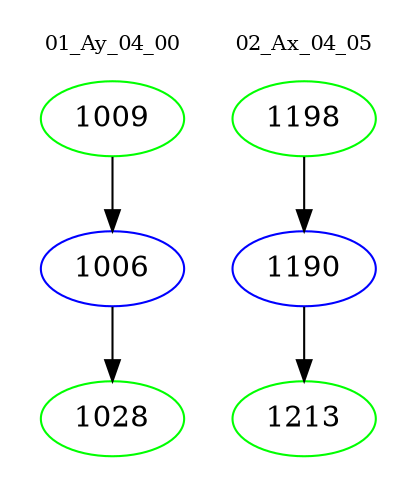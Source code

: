 digraph{
subgraph cluster_0 {
color = white
label = "01_Ay_04_00";
fontsize=10;
T0_1009 [label="1009", color="green"]
T0_1009 -> T0_1006 [color="black"]
T0_1006 [label="1006", color="blue"]
T0_1006 -> T0_1028 [color="black"]
T0_1028 [label="1028", color="green"]
}
subgraph cluster_1 {
color = white
label = "02_Ax_04_05";
fontsize=10;
T1_1198 [label="1198", color="green"]
T1_1198 -> T1_1190 [color="black"]
T1_1190 [label="1190", color="blue"]
T1_1190 -> T1_1213 [color="black"]
T1_1213 [label="1213", color="green"]
}
}

